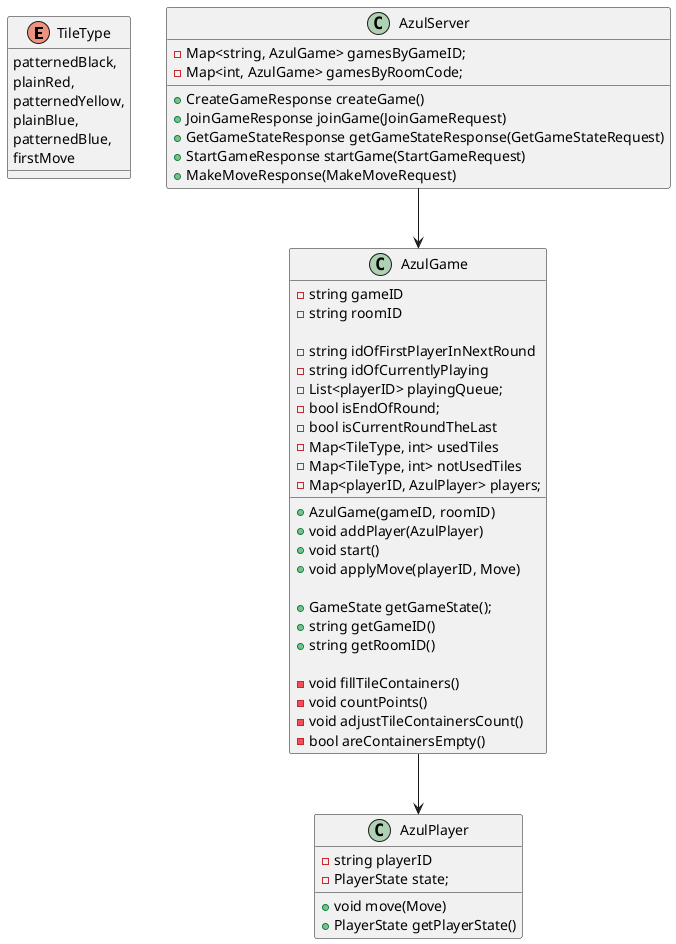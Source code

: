 @startuml

enum TileType {
    patternedBlack,
    plainRed,
    patternedYellow,
    plainBlue,
    patternedBlue,
    firstMove
}


class AzulPlayer {
    - string playerID
    - PlayerState state;
    
    + void move(Move)
    + PlayerState getPlayerState()
}

class AzulGame {
    - string gameID
    - string roomID

    - string idOfFirstPlayerInNextRound
    - string idOfCurrentlyPlaying
    - List<playerID> playingQueue;
    - bool isEndOfRound;
    - bool isCurrentRoundTheLast
    - Map<TileType, int> usedTiles
    - Map<TileType, int> notUsedTiles
    - Map<playerID, AzulPlayer> players;
    
    + AzulGame(gameID, roomID)
    + void addPlayer(AzulPlayer)
    + void start()
    + void applyMove(playerID, Move)
    
    + GameState getGameState();
    + string getGameID()
    + string getRoomID()

    - void fillTileContainers()
    - void countPoints()
    - void adjustTileContainersCount()
    - bool areContainersEmpty()
}

class AzulServer {
    - Map<string, AzulGame> gamesByGameID;
    - Map<int, AzulGame> gamesByRoomCode;
    
    + CreateGameResponse createGame()
    + JoinGameResponse joinGame(JoinGameRequest)
    + GetGameStateResponse getGameStateResponse(GetGameStateRequest)
    + StartGameResponse startGame(StartGameRequest)
    + MakeMoveResponse(MakeMoveRequest)
    

}

AzulServer --> AzulGame
AzulGame --> AzulPlayer

@enduml